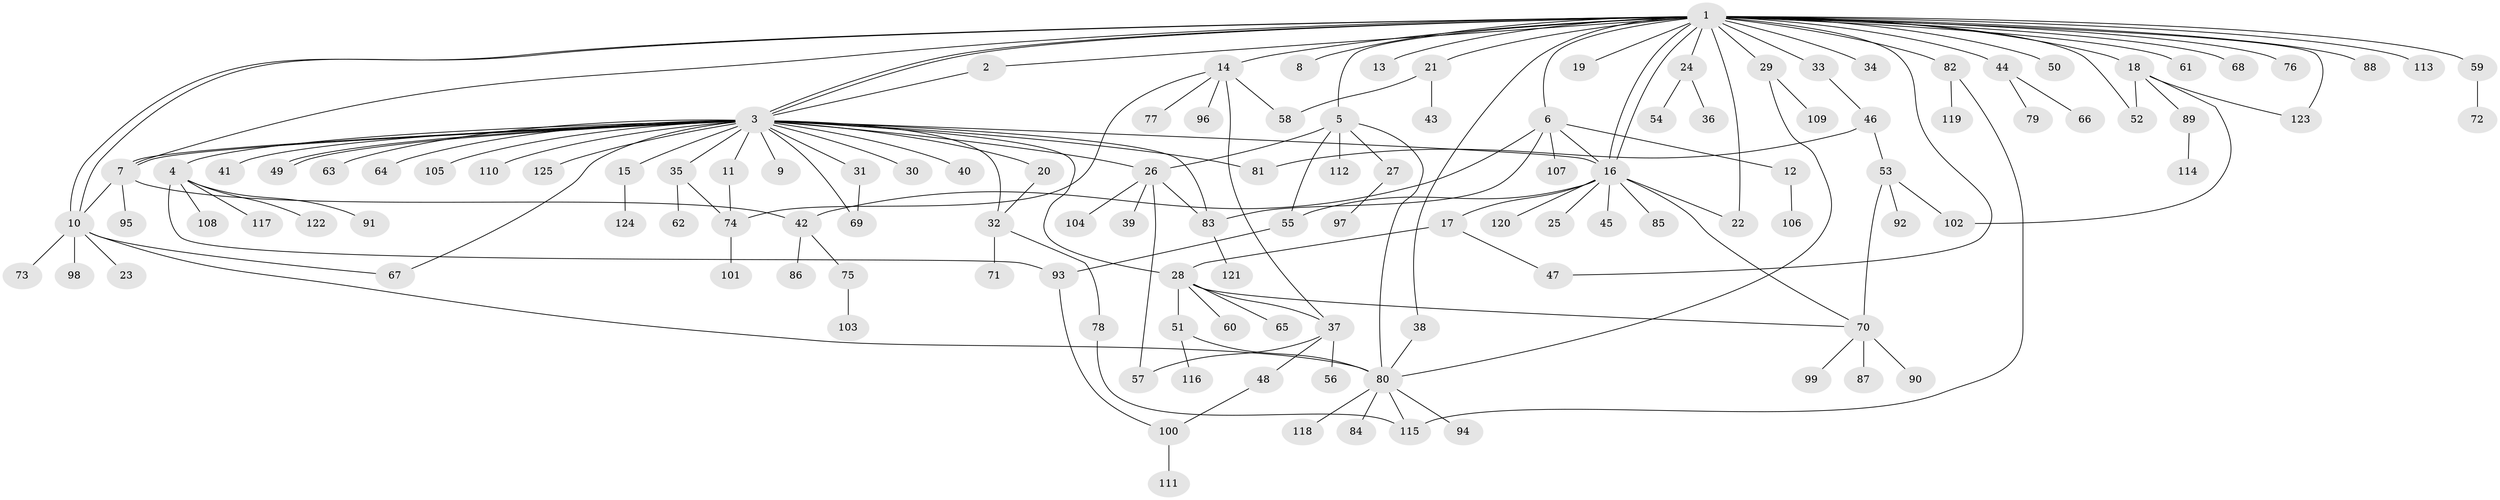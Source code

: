 // coarse degree distribution, {30: 0.02040816326530612, 2: 0.23469387755102042, 7: 0.04081632653061224, 14: 0.01020408163265306, 1: 0.5714285714285714, 6: 0.01020408163265306, 3: 0.030612244897959183, 5: 0.030612244897959183, 8: 0.01020408163265306, 4: 0.030612244897959183, 10: 0.01020408163265306}
// Generated by graph-tools (version 1.1) at 2025/41/03/06/25 10:41:52]
// undirected, 125 vertices, 164 edges
graph export_dot {
graph [start="1"]
  node [color=gray90,style=filled];
  1;
  2;
  3;
  4;
  5;
  6;
  7;
  8;
  9;
  10;
  11;
  12;
  13;
  14;
  15;
  16;
  17;
  18;
  19;
  20;
  21;
  22;
  23;
  24;
  25;
  26;
  27;
  28;
  29;
  30;
  31;
  32;
  33;
  34;
  35;
  36;
  37;
  38;
  39;
  40;
  41;
  42;
  43;
  44;
  45;
  46;
  47;
  48;
  49;
  50;
  51;
  52;
  53;
  54;
  55;
  56;
  57;
  58;
  59;
  60;
  61;
  62;
  63;
  64;
  65;
  66;
  67;
  68;
  69;
  70;
  71;
  72;
  73;
  74;
  75;
  76;
  77;
  78;
  79;
  80;
  81;
  82;
  83;
  84;
  85;
  86;
  87;
  88;
  89;
  90;
  91;
  92;
  93;
  94;
  95;
  96;
  97;
  98;
  99;
  100;
  101;
  102;
  103;
  104;
  105;
  106;
  107;
  108;
  109;
  110;
  111;
  112;
  113;
  114;
  115;
  116;
  117;
  118;
  119;
  120;
  121;
  122;
  123;
  124;
  125;
  1 -- 2;
  1 -- 3;
  1 -- 3;
  1 -- 5;
  1 -- 6;
  1 -- 7;
  1 -- 8;
  1 -- 10;
  1 -- 10;
  1 -- 13;
  1 -- 14;
  1 -- 16;
  1 -- 16;
  1 -- 18;
  1 -- 19;
  1 -- 21;
  1 -- 22;
  1 -- 24;
  1 -- 29;
  1 -- 33;
  1 -- 34;
  1 -- 38;
  1 -- 44;
  1 -- 47;
  1 -- 50;
  1 -- 52;
  1 -- 59;
  1 -- 61;
  1 -- 68;
  1 -- 76;
  1 -- 82;
  1 -- 88;
  1 -- 113;
  1 -- 123;
  2 -- 3;
  3 -- 4;
  3 -- 7;
  3 -- 7;
  3 -- 9;
  3 -- 11;
  3 -- 15;
  3 -- 16;
  3 -- 20;
  3 -- 26;
  3 -- 28;
  3 -- 30;
  3 -- 31;
  3 -- 32;
  3 -- 35;
  3 -- 40;
  3 -- 41;
  3 -- 49;
  3 -- 49;
  3 -- 63;
  3 -- 64;
  3 -- 67;
  3 -- 69;
  3 -- 81;
  3 -- 83;
  3 -- 105;
  3 -- 110;
  3 -- 125;
  4 -- 91;
  4 -- 93;
  4 -- 108;
  4 -- 117;
  4 -- 122;
  5 -- 26;
  5 -- 27;
  5 -- 55;
  5 -- 80;
  5 -- 112;
  6 -- 12;
  6 -- 16;
  6 -- 42;
  6 -- 83;
  6 -- 107;
  7 -- 10;
  7 -- 42;
  7 -- 95;
  10 -- 23;
  10 -- 67;
  10 -- 73;
  10 -- 80;
  10 -- 98;
  11 -- 74;
  12 -- 106;
  14 -- 37;
  14 -- 58;
  14 -- 74;
  14 -- 77;
  14 -- 96;
  15 -- 124;
  16 -- 17;
  16 -- 22;
  16 -- 25;
  16 -- 45;
  16 -- 55;
  16 -- 70;
  16 -- 85;
  16 -- 120;
  17 -- 28;
  17 -- 47;
  18 -- 52;
  18 -- 89;
  18 -- 102;
  18 -- 123;
  20 -- 32;
  21 -- 43;
  21 -- 58;
  24 -- 36;
  24 -- 54;
  26 -- 39;
  26 -- 57;
  26 -- 83;
  26 -- 104;
  27 -- 97;
  28 -- 37;
  28 -- 51;
  28 -- 60;
  28 -- 65;
  28 -- 70;
  29 -- 80;
  29 -- 109;
  31 -- 69;
  32 -- 71;
  32 -- 78;
  33 -- 46;
  35 -- 62;
  35 -- 74;
  37 -- 48;
  37 -- 56;
  37 -- 57;
  38 -- 80;
  42 -- 75;
  42 -- 86;
  44 -- 66;
  44 -- 79;
  46 -- 53;
  46 -- 81;
  48 -- 100;
  51 -- 80;
  51 -- 116;
  53 -- 70;
  53 -- 92;
  53 -- 102;
  55 -- 93;
  59 -- 72;
  70 -- 87;
  70 -- 90;
  70 -- 99;
  74 -- 101;
  75 -- 103;
  78 -- 115;
  80 -- 84;
  80 -- 94;
  80 -- 115;
  80 -- 118;
  82 -- 115;
  82 -- 119;
  83 -- 121;
  89 -- 114;
  93 -- 100;
  100 -- 111;
}
